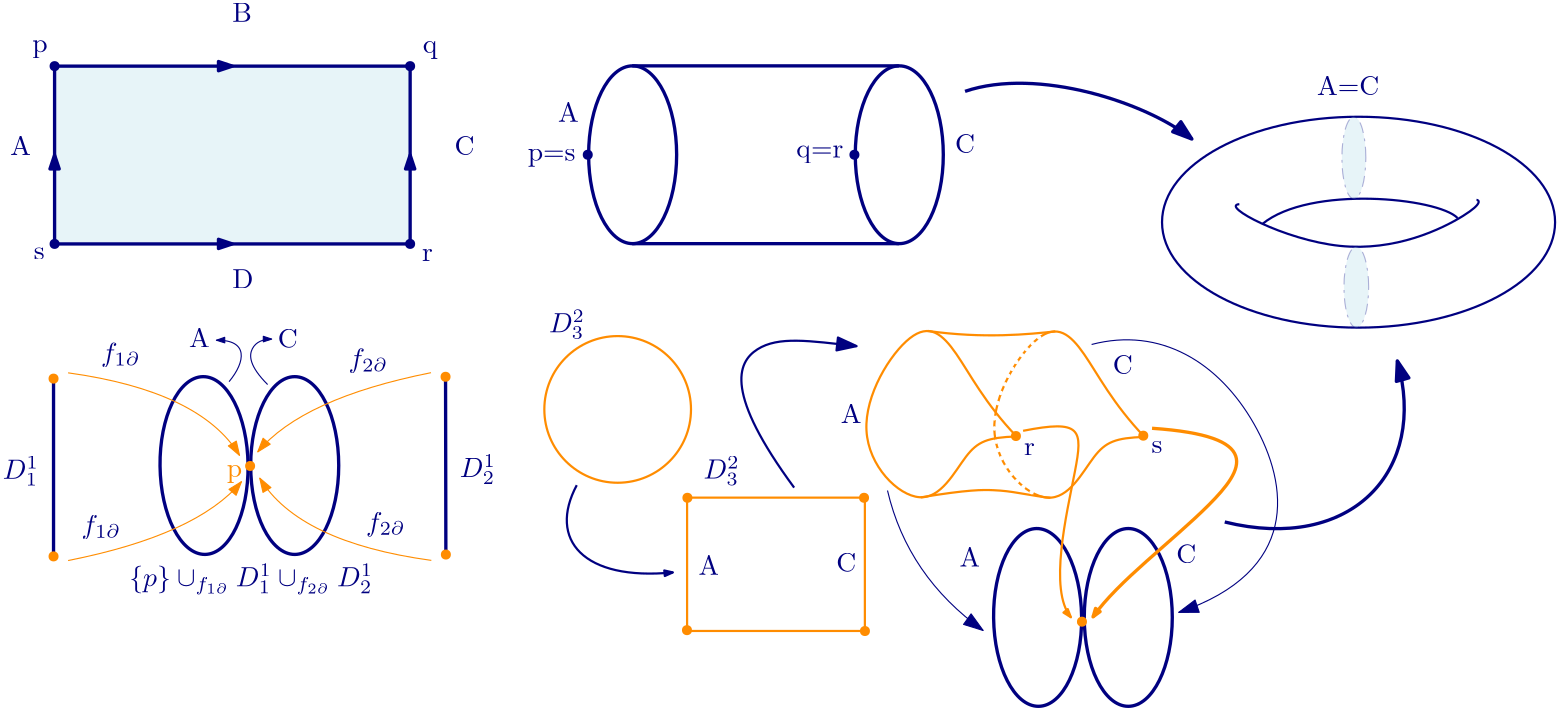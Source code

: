 <?xml version="1.0"?>
<!DOCTYPE ipe SYSTEM "ipe.dtd">
<ipe version="70206" creator="Ipe 7.2.7">
<info created="D:20180207223444" modified="D:20180228112830"/>
<ipestyle name="basic">
<symbol name="arrow/arc(spx)">
<path stroke="sym-stroke" fill="sym-stroke" pen="sym-pen">
0 0 m
-1 0.333 l
-1 -0.333 l
h
</path>
</symbol>
<symbol name="arrow/farc(spx)">
<path stroke="sym-stroke" fill="white" pen="sym-pen">
0 0 m
-1 0.333 l
-1 -0.333 l
h
</path>
</symbol>
<symbol name="arrow/ptarc(spx)">
<path stroke="sym-stroke" fill="sym-stroke" pen="sym-pen">
0 0 m
-1 0.333 l
-0.8 0 l
-1 -0.333 l
h
</path>
</symbol>
<symbol name="arrow/fptarc(spx)">
<path stroke="sym-stroke" fill="white" pen="sym-pen">
0 0 m
-1 0.333 l
-0.8 0 l
-1 -0.333 l
h
</path>
</symbol>
<symbol name="mark/circle(sx)" transformations="translations">
<path fill="sym-stroke">
0.6 0 0 0.6 0 0 e
0.4 0 0 0.4 0 0 e
</path>
</symbol>
<symbol name="mark/disk(sx)" transformations="translations">
<path fill="sym-stroke">
0.6 0 0 0.6 0 0 e
</path>
</symbol>
<symbol name="mark/fdisk(sfx)" transformations="translations">
<group>
<path fill="sym-fill">
0.5 0 0 0.5 0 0 e
</path>
<path fill="sym-stroke" fillrule="eofill">
0.6 0 0 0.6 0 0 e
0.4 0 0 0.4 0 0 e
</path>
</group>
</symbol>
<symbol name="mark/box(sx)" transformations="translations">
<path fill="sym-stroke" fillrule="eofill">
-0.6 -0.6 m
0.6 -0.6 l
0.6 0.6 l
-0.6 0.6 l
h
-0.4 -0.4 m
0.4 -0.4 l
0.4 0.4 l
-0.4 0.4 l
h
</path>
</symbol>
<symbol name="mark/square(sx)" transformations="translations">
<path fill="sym-stroke">
-0.6 -0.6 m
0.6 -0.6 l
0.6 0.6 l
-0.6 0.6 l
h
</path>
</symbol>
<symbol name="mark/fsquare(sfx)" transformations="translations">
<group>
<path fill="sym-fill">
-0.5 -0.5 m
0.5 -0.5 l
0.5 0.5 l
-0.5 0.5 l
h
</path>
<path fill="sym-stroke" fillrule="eofill">
-0.6 -0.6 m
0.6 -0.6 l
0.6 0.6 l
-0.6 0.6 l
h
-0.4 -0.4 m
0.4 -0.4 l
0.4 0.4 l
-0.4 0.4 l
h
</path>
</group>
</symbol>
<symbol name="mark/cross(sx)" transformations="translations">
<group>
<path fill="sym-stroke">
-0.43 -0.57 m
0.57 0.43 l
0.43 0.57 l
-0.57 -0.43 l
h
</path>
<path fill="sym-stroke">
-0.43 0.57 m
0.57 -0.43 l
0.43 -0.57 l
-0.57 0.43 l
h
</path>
</group>
</symbol>
<symbol name="arrow/fnormal(spx)">
<path stroke="sym-stroke" fill="white" pen="sym-pen">
0 0 m
-1 0.333 l
-1 -0.333 l
h
</path>
</symbol>
<symbol name="arrow/pointed(spx)">
<path stroke="sym-stroke" fill="sym-stroke" pen="sym-pen">
0 0 m
-1 0.333 l
-0.8 0 l
-1 -0.333 l
h
</path>
</symbol>
<symbol name="arrow/fpointed(spx)">
<path stroke="sym-stroke" fill="white" pen="sym-pen">
0 0 m
-1 0.333 l
-0.8 0 l
-1 -0.333 l
h
</path>
</symbol>
<symbol name="arrow/linear(spx)">
<path stroke="sym-stroke" pen="sym-pen">
-1 0.333 m
0 0 l
-1 -0.333 l
</path>
</symbol>
<symbol name="arrow/fdouble(spx)">
<path stroke="sym-stroke" fill="white" pen="sym-pen">
0 0 m
-1 0.333 l
-1 -0.333 l
h
-1 0 m
-2 0.333 l
-2 -0.333 l
h
</path>
</symbol>
<symbol name="arrow/double(spx)">
<path stroke="sym-stroke" fill="sym-stroke" pen="sym-pen">
0 0 m
-1 0.333 l
-1 -0.333 l
h
-1 0 m
-2 0.333 l
-2 -0.333 l
h
</path>
</symbol>
<pen name="heavier" value="0.8"/>
<pen name="fat" value="1.2"/>
<pen name="ultrafat" value="2"/>
<symbolsize name="large" value="5"/>
<symbolsize name="small" value="2"/>
<symbolsize name="tiny" value="1.1"/>
<arrowsize name="large" value="10"/>
<arrowsize name="small" value="5"/>
<arrowsize name="tiny" value="3"/>
<color name="red" value="1 0 0"/>
<color name="green" value="0 1 0"/>
<color name="blue" value="0 0 1"/>
<color name="yellow" value="1 1 0"/>
<color name="orange" value="1 0.647 0"/>
<color name="gold" value="1 0.843 0"/>
<color name="purple" value="0.627 0.125 0.941"/>
<color name="gray" value="0.745"/>
<color name="brown" value="0.647 0.165 0.165"/>
<color name="navy" value="0 0 0.502"/>
<color name="pink" value="1 0.753 0.796"/>
<color name="seagreen" value="0.18 0.545 0.341"/>
<color name="turquoise" value="0.251 0.878 0.816"/>
<color name="violet" value="0.933 0.51 0.933"/>
<color name="darkblue" value="0 0 0.545"/>
<color name="darkcyan" value="0 0.545 0.545"/>
<color name="darkgray" value="0.663"/>
<color name="darkgreen" value="0 0.392 0"/>
<color name="darkmagenta" value="0.545 0 0.545"/>
<color name="darkorange" value="1 0.549 0"/>
<color name="darkred" value="0.545 0 0"/>
<color name="lightblue" value="0.678 0.847 0.902"/>
<color name="lightcyan" value="0.878 1 1"/>
<color name="lightgray" value="0.827"/>
<color name="lightgreen" value="0.565 0.933 0.565"/>
<color name="lightyellow" value="1 1 0.878"/>
<dashstyle name="dashed" value="[4] 0"/>
<dashstyle name="dotted" value="[1 3] 0"/>
<dashstyle name="dash dotted" value="[4 2 1 2] 0"/>
<dashstyle name="dash dot dotted" value="[4 2 1 2 1 2] 0"/>
<textsize name="large" value="\large"/>
<textsize name="Large" value="\Large"/>
<textsize name="LARGE" value="\LARGE"/>
<textsize name="huge" value="\huge"/>
<textsize name="Huge" value="\Huge"/>
<textsize name="small" value="\small"/>
<textsize name="footnote" value="\footnotesize"/>
<textsize name="tiny" value="\tiny"/>
<textstyle name="center" begin="\begin{center}" end="\end{center}"/>
<textstyle name="itemize" begin="\begin{itemize}" end="\end{itemize}"/>
<textstyle name="item" begin="\begin{itemize}\item{}" end="\end{itemize}"/>
<gridsize name="4 pts" value="4"/>
<gridsize name="8 pts (~3 mm)" value="8"/>
<gridsize name="16 pts (~6 mm)" value="16"/>
<gridsize name="32 pts (~12 mm)" value="32"/>
<gridsize name="10 pts (~3.5 mm)" value="10"/>
<gridsize name="20 pts (~7 mm)" value="20"/>
<gridsize name="14 pts (~5 mm)" value="14"/>
<gridsize name="28 pts (~10 mm)" value="28"/>
<gridsize name="56 pts (~20 mm)" value="56"/>
<anglesize name="90 deg" value="90"/>
<anglesize name="60 deg" value="60"/>
<anglesize name="45 deg" value="45"/>
<anglesize name="30 deg" value="30"/>
<anglesize name="22.5 deg" value="22.5"/>
<opacity name="10%" value="0.1"/>
<opacity name="30%" value="0.3"/>
<opacity name="50%" value="0.5"/>
<opacity name="75%" value="0.75"/>
<tiling name="falling" angle="-60" step="4" width="1"/>
<tiling name="rising" angle="30" step="4" width="1"/>
</ipestyle>
<page>
<layer name="alpha"/>
<view layers="alpha" active="alpha"/>
<text layer="alpha" matrix="1 0 0 1 -271.402 486.905" transformations="translations" pos="295.4 334" stroke="navy" type="label" width="5.535" height="4.297" depth="1.93" valign="baseline">p</text>
<path matrix="1 0 0 1 -223.94 495.903" stroke="navy" fill="lightblue" opacity="30%">
256 320 m
256 256 l
384 256 l
384 320 l
h
</path>
<path matrix="1 0 0 1 -223.94 495.903" stroke="navy" pen="fat" arrow="normal/small">
256 256 m
256 288 l
</path>
<path matrix="1 0 0 1 -223.94 495.903" stroke="navy" pen="fat" arrow="normal/small">
384 256 m
384 288 l
</path>
<path matrix="1 0 0 1 -223.94 495.903" stroke="navy" pen="fat" arrow="normal/small">
256 320 m
320 320 l
</path>
<path matrix="1 0 0 1 -223.94 495.903" stroke="navy" pen="fat" arrow="normal/small">
256 256 m
320 256 l
</path>
<path matrix="1 0 0 1 -223.94 495.903" stroke="navy" fill="lightblue" pen="fat">
256 320 m
256 288 l
</path>
<path matrix="1 0 0 1 -223.94 495.903" stroke="navy" fill="lightblue" pen="fat">
320 320 m
384 320 l
</path>
<path matrix="1 0 0 1 -223.94 495.903" stroke="navy" fill="lightblue" pen="fat">
384 320 m
384 288 l
</path>
<path matrix="1 0 0 1 -223.94 495.903" stroke="navy" fill="lightblue" pen="fat">
384 256 m
320 256 l
</path>
<text matrix="1 0 0 1 -130.812 486.636" transformations="translations" pos="295.4 334" stroke="navy" type="label" width="5.258" height="4.297" depth="1.93" valign="baseline">q</text>
<text matrix="1 0 0 1 -131.081 411.763" transformations="translations" pos="295.4 334" stroke="navy" type="label" width="3.902" height="4.289" depth="0" valign="baseline">r</text>
<text matrix="1 0 0 1 -270.863 412.301" transformations="translations" pos="295.4 334" stroke="navy" type="label" width="3.93" height="4.289" depth="0" valign="baseline">s</text>
<use matrix="1 0 0 1 -223.94 495.903" name="mark/disk(sx)" pos="256 320" size="normal" stroke="navy"/>
<use matrix="1 0 0 1 -223.94 495.903" name="mark/disk(sx)" pos="384 320" size="normal" stroke="navy"/>
<use matrix="1 0 0 1 -223.94 495.903" name="mark/disk(sx)" pos="384 256" size="normal" stroke="navy"/>
<use matrix="1 0 0 1 -223.94 495.903" name="mark/disk(sx)" pos="256 256" size="normal" stroke="navy"/>
<text matrix="1 0 0 1 -223.94 495.903" transformations="translations" pos="240 288" stroke="navy" type="label" width="7.472" height="6.808" depth="0" valign="baseline">A</text>
<text matrix="1 0 0 1 -143.94 543.903" transformations="translations" pos="240 288" stroke="navy" type="label" width="7.057" height="6.808" depth="0" valign="baseline">B</text>
<text matrix="1 0 0 1 -223.94 495.903" transformations="translations" pos="400 288" stroke="navy" type="label" width="10.516" height="6.808" depth="0" valign="baseline">C
</text>
<text matrix="1 0 0 1 -207.94 495.903" transformations="translations" pos="304 240" stroke="navy" type="label" width="7.61" height="6.808" depth="0" valign="baseline">D</text>
<path matrix="0.495145 0 0 1 129.243 0" stroke="navy" pen="fat">
32 0 0 32 224 784 e
</path>
<path matrix="0.495145 0 0 1 225.243 0" stroke="navy" pen="fat">
32 0 0 32 224 784 e
</path>
<use name="mark/disk(sx)" pos="224 784" size="normal" stroke="navy"/>
<text matrix="1 0 0 1 26.3942 77.8361" transformations="translations" pos="176 704" stroke="navy" type="label" width="17.213" height="4.297" depth="1.93" valign="baseline">p=s</text>
<use name="mark/disk(sx)" pos="320 784" size="normal" stroke="navy"/>
<text matrix="1 0 0 1 43.0927 63.023" transformations="translations" pos="256 720" stroke="navy" type="label" width="16.909" height="4.297" depth="1.93" valign="baseline">q=r</text>
<path stroke="navy" fill="lightblue" pen="fat">
240 752 m
336 752 l
336 752 l
</path>
<path stroke="navy" fill="lightblue" pen="fat">
240 816 m
336 816 l
</path>
<text matrix="1 0 0 1 5.32544 -20.1183" transformations="translations" pos="208 816" stroke="navy" type="label" width="7.472" height="6.808" depth="0" valign="baseline">A</text>
<text matrix="1 0 0 1 36.1657 96.5917" transformations="translations" pos="320 688" stroke="navy" type="label" width="7.195" height="6.808" depth="0" valign="baseline">C</text>
<path matrix="1 0 0 1 -64.3168 31.4065" stroke="navy" pen="fat">
96 608 m
96 672 l
96 672 l
</path>
<use matrix="1 0 0 1 -64.3168 31.4065" name="mark/disk(sx)" pos="96 672" size="normal" stroke="darkorange"/>
<use matrix="1 0 0 1 -64.3168 31.4065" name="mark/disk(sx)" pos="96 608" size="normal" stroke="darkorange"/>
<text matrix="1 0 0 1 62.0323 43.9446" transformations="translations" pos="32 624" stroke="darkorange" type="label" width="5.535" height="4.297" depth="1.93" valign="baseline">p</text>
<text matrix="1 0 0 1 -18.5908 43.401" transformations="translations" pos="32 624" stroke="navy" type="label" width="12.994" height="8.112" depth="2.47" valign="baseline" style="math">D^{1}_{1}</text>
<path matrix="-0.495111 -0.00578576 0.011685 -0.999932 187.609 1457.36" stroke="navy" pen="fat">
32 0 0 32 224 784 e
</path>
<path stroke="darkorange" arrow="normal/small">
36.9203 705.494 m
84.6332 698.881
98.6383 675.772 c
</path>
<path stroke="darkorange" arrow="normal/small">
36.9203 637.919 m
83.2327 647.062
99.3386 666.319 c
</path>
<text matrix="1 0 0 1 -50.2085 16.9461" transformations="translations" pos="98.998 692.644" stroke="navy" type="label" width="14.03" height="6.926" depth="1.93" valign="baseline" style="math">f_{1\partial}</text>
<text matrix="1 0 0 1 145.961 43.9625" transformations="translations" pos="32 624" stroke="navy" type="label" width="12.994" height="8.112" depth="2.47" valign="baseline" style="math">D^{1}_{2}</text>
<path matrix="0.495145 0 0 1 7.59269 -111.886" stroke="navy" pen="fat">
32 0 0 32 224 784 e
</path>
<use matrix="1 0 0 1 -107.094 31.5602" name="mark/disk(sx)" pos="209.544 640.399" size="normal" stroke="darkorange"/>
<text matrix="1 0 0 1 38.8995 14.8452" transformations="translations" pos="98.998 692.644" stroke="navy" type="label" width="14.03" height="6.926" depth="1.93" valign="baseline" style="math">f_{2\partial}</text>
<text matrix="1 0 0 1 -47.7014 23.086" transformations="translations" pos="106.631 605.532" stroke="navy" type="label" width="87.799" height="8.11" depth="2.85" valign="baseline" style="math">\{p\}\cup_{f_{1\partial}} D^{1}_{1} \cup_{f_{2\partial}} D^{1}_{2}</text>
<path matrix="0.960308 0 0 0.515217 356.452 490.413" stroke="navy" pen="heavier">
73.6737 0 0 73.6737 151.034 522.709 e
</path>
<path matrix="1 0 0 1 347.533 272.728" stroke="navy" pen="heavier">
111.034 493.479 m
104.025 492.972
150.353 468.158
200.92 492.812
197.188 495.017
196.419 495.017 c
</path>
<path matrix="1 0 0 1 347.533 272.728" stroke="navy" pen="heavier">
119.335 486.351 m
136.419 500.402
182.573 495.786
189.605 488.488 c
</path>
<path matrix="0.221616 0 0 0.758997 472.546 363.864" stroke="navy" fill="lightblue" dash="dash dotted" opacity="30%">
19.4624 0 0 19.4624 122.98 552.078 e
</path>
<path matrix="0.228741 0 0 0.747757 472.546 323.497" stroke="navy" fill="lightblue" dash="dash dotted" opacity="30%">
19.4624 0 0 19.4624 122.98 552.078 e
</path>
<text matrix="1 0 0 1 9.5858 45.4438" transformations="translations" pos="476.981 760.084" stroke="navy" type="label" width="22.416" height="6.808" depth="0" valign="baseline">A=C</text>
<path matrix="-0.999998 -0.0017779 0.0017779 -0.999998 267.727 1312.24" stroke="navy" pen="fat">
96 608 m
96 672 l
96 672 l
</path>
<use matrix="-0.999998 -0.0017779 0.0017779 -0.999998 267.727 1312.24" name="mark/disk(sx)" pos="96 672" size="normal" stroke="darkorange"/>
<use matrix="-0.999998 -0.0017779 0.0017779 -0.999998 267.727 1312.24" name="mark/disk(sx)" pos="96 608" size="normal" stroke="darkorange"/>
<path matrix="-0.999998 -0.0017779 0.0017779 -0.999998 203.354 1343.53" stroke="darkorange" arrow="normal/small">
36.9203 705.494 m
84.6332 698.881
98.6383 675.772 c
</path>
<path matrix="-0.999998 -0.0017779 0.0017779 -0.999998 203.354 1343.53" stroke="darkorange" arrow="normal/small">
36.9203 637.919 m
83.2327 647.062
99.3386 666.319 c
</path>
<text matrix="1 0 0 1 -57.211 -45.0265" transformations="translations" pos="98.998 692.644" stroke="navy" type="label" width="14.03" height="6.926" depth="1.93" valign="baseline" style="math">f_{1\partial}</text>
<text matrix="1 0 0 1 45.202 -43.9764" transformations="translations" pos="98.998 692.644" stroke="navy" type="label" width="14.03" height="6.926" depth="1.93" valign="baseline" style="math">f_{2\partial}</text>
<path matrix="-0.495111 -0.00578576 0.011685 -0.999932 487.693 1402.68" stroke="navy" pen="fat">
32 0 0 32 224 784 e
</path>
<path matrix="0.495145 0 0 1 307.676 -166.562" stroke="navy" pen="fat">
32 0 0 32 224 784 e
</path>
<use matrix="1 0 0 1 191.99 -24.7493" name="mark/disk(sx)" pos="209.544 640.399" size="small" stroke="darkorange"/>
<path matrix="1 0 0 1 58.2249 108.225" stroke="darkorange" pen="heavier">
26.3996 0 0 26.3996 176.545 584.095 e
</path>
<path matrix="1 0 0 1 19.7633 84.5562" stroke="darkorange" pen="heavier">
240 576 m
240 528 l
304 528 l
304 576 l
h
</path>
<path stroke="darkorange" pen="heavier">
378.365 682.584 m
366.876 694.623
356.373 715.63
342.234 727.354
314.365 682.584
346.365 650.584
360.765 679.384
367.954 682.234
378.365 682.584 c
</path>
<path matrix="1 0 0 1 40.4221 138.425" stroke="darkorange" pen="heavier">
384 544 m
372.511 556.039
362.008 577.046
347.869 588.77
320 544
352 512
366.4 540.8
373.589 543.65
384 544 c
</path>
<path matrix="1 0 0 1 -5.63496 138.584" stroke="darkorange" pen="heavier">
351.961 582.005 m
372.27 579.105
388.693 580.823
397.953 581.82 c
</path>
<path matrix="1 0 0 1 -5.63496 138.584" stroke="darkorange" pen="heavier">
349.492 522.064 m
366.532 524.884
377.344 524.773
383.571 523.903
394.553 521.958
396.198 521.941 c
</path>
<path matrix="1 0 0 1 -5.63496 138.584" stroke="white" pen="1.6" cap="1" join="1">
392.146 579.638 m
392.146 579.638 l
</path>
<path matrix="1 0 0 1 -5.63496 138.584" stroke="white" pen="1.6" cap="1" join="1">
389.828 577.492 m
389.828 577.492 l
</path>
<path matrix="1 0 0 1 -5.63496 138.584" stroke="white" pen="1.6" cap="1" join="1">
387.725 575.388 m
387.725 575.388 l
</path>
<path matrix="1 0 0 1 -5.63496 138.584" stroke="white" pen="1.6" cap="1" join="1">
385.965 573.242 m
385.965 573.242 l
</path>
<path matrix="1 0 0 1 -5.63496 138.584" stroke="white" pen="1.6" cap="1" join="1">
383.991 570.796 m
383.991 570.796 l
</path>
<path matrix="1 0 0 1 -5.63496 138.584" stroke="white" pen="1.6" cap="1" join="1">
382.489 568.349 m
382.489 568.349 l
</path>
<path matrix="1 0 0 1 -5.63496 138.584" stroke="white" pen="1.6" cap="1" join="1">
381.072 565.817 m
381.072 565.817 l
</path>
<path matrix="1 0 0 1 -5.63496 138.584" stroke="white" pen="1.6" cap="1" join="1">
379.827 562.769 m
379.827 562.769 l
</path>
<path matrix="1 0 0 1 -5.63496 138.584" stroke="white" pen="1.6" cap="1" join="1">
378.325 559.679 m
378.325 559.679 l
</path>
<path matrix="1 0 0 1 -5.63496 138.584" stroke="white" pen="1.6" cap="1" join="1">
377.212 556.029 m
377.212 556.029 l
</path>
<path matrix="1 0 0 1 -5.63496 138.584" stroke="white" pen="1.6" cap="1" join="1">
375.967 550.535 m
375.967 550.535 l
</path>
<path matrix="1 0 0 1 -5.63496 138.584" stroke="white" pen="1.6" cap="1" join="1">
376.182 550.706 m
376.182 550.706 l
</path>
<path matrix="1 0 0 1 -5.63496 138.584" stroke="white" pen="1.6" cap="1" join="1">
376.01 546.886 m
376.01 546.886 l
</path>
<path matrix="1 0 0 1 -5.63496 138.584" stroke="white" pen="1.6" cap="1" join="1">
376.611 542.122 m
376.611 542.122 l
</path>
<path matrix="1 0 0 1 -5.63496 138.584" stroke="white" pen="1.6" cap="1" join="1">
377.384 539.075 m
377.384 539.075 l
</path>
<path matrix="1 0 0 1 -5.63496 138.584" stroke="white" pen="1.6" cap="1" join="1">
378.543 536.156 m
378.543 536.156 l
</path>
<path matrix="1 0 0 1 -5.63496 138.584" stroke="white" pen="1.6" cap="1" join="1">
380.26 533.151 m
380.26 533.151 l
</path>
<path matrix="1 0 0 1 -5.63496 138.584" stroke="white" pen="1.6" cap="1" join="1">
382.062 530.49 m
382.062 530.533 l
</path>
<path matrix="1 0 0 1 -5.63496 138.584" stroke="white" pen="1.6" cap="1" join="1">
384.166 527.915 m
384.166 527.915 l
</path>
<path matrix="1 0 0 1 -5.63496 138.584" stroke="white" pen="1.6" cap="1" join="1">
386.44 525.855 m
386.44 525.855 l
</path>
<path matrix="1 0 0 1 -5.63496 138.584" stroke="white" pen="1.6" cap="1" join="1">
389.445 523.966 m
389.445 523.966 l
</path>
<text matrix="1 0 0 1 -4.3507 -2.48611" transformations="translations" pos="84.829 717.193" stroke="navy" type="label" width="7.472" height="6.808" depth="0" valign="baseline">A</text>
<text matrix="1 0 0 1 -0.828705 -5.59376" transformations="translations" pos="113.231 720.152" stroke="navy" type="label" width="7.195" height="6.808" depth="0" valign="baseline">C</text>
<path stroke="navy" arrow="normal/tiny">
94.8724 702.313 m
100.881 709.564
101.916 717.436
90.3145 717.229 c
</path>
<path stroke="navy" arrow="normal/tiny">
108.753 701.277 m
102.124 707.906
101.916 715.572
107.096 717.644
110.203 717.644 c
</path>
<text matrix="1 0 0 1 116.568 -93.0769" transformations="translations" pos="241.226 728.84" stroke="navy" type="label" width="7.472" height="6.808" depth="0" valign="baseline">A</text>
<text matrix="1 0 0 1 96.4497 -89.5266" transformations="translations" pos="339.451 726.473" stroke="navy" type="label" width="7.195" height="6.808" depth="0" valign="baseline">C</text>
<use matrix="1 0 0 1 -1.53846 48.4615" name="mark/disk(sx)" pos="261.416 612.045" size="normal" stroke="darkorange"/>
<use matrix="1 0 0 1 -1.53846 48.4615" name="mark/disk(sx)" pos="325.003 612.045" size="normal" stroke="darkorange"/>
<use matrix="1 0 0 1 -1.53846 48.4615" name="mark/disk(sx)" pos="325.322 564.076" size="normal" stroke="darkorange"/>
<use matrix="1 0 0 1 -1.53846 48.4615" name="mark/disk(sx)" pos="261.257 564.394" size="normal" stroke="darkorange"/>
<use matrix="1 0 0 1 -1.53846 48.4615" name="mark/disk(sx)" pos="379.682 634.277" size="normal" stroke="darkorange"/>
<use matrix="1 0 0 1 -1.53846 48.4615" name="mark/disk(sx)" pos="425.531 634.405" size="normal" stroke="darkorange"/>
<use matrix="1 0 0 1 115.385 -93.0769" name="mark/disk(sx)" pos="286.531 708.982" size="normal" stroke="darkorange"/>
<text matrix="1 0 0 1 -3.45086 42.8837" transformations="translations" pos="384.535 632.981" stroke="navy" type="label" width="3.902" height="4.289" depth="0" valign="baseline">r</text>
<text matrix="1 0 0 1 -4.72579 43.5212" transformations="translations" pos="431.707 633.14" stroke="navy" type="label" width="3.93" height="4.289" depth="0" valign="baseline">s</text>
<text matrix="1 0 0 1 -1.53846 48.4615" transformations="translations" pos="316.579 638.973" stroke="navy" type="label" width="7.472" height="6.808" depth="0" valign="baseline">A</text>
<text matrix="1 0 0 1 -8.63905 43.7278" transformations="translations" pos="421.662 661.338" stroke="navy" type="label" width="7.195" height="6.808" depth="0" valign="baseline">C</text>
<text matrix="1 0 0 1 -55.9854 5.91716" transformations="translations" pos="266.014 714.207" stroke="navy" type="label" width="12.994" height="8.112" depth="2.47" valign="baseline" style="math">D^{2}_{3}</text>
<text matrix="1 0 0 1 -0.304267 -46.7982" transformations="translations" pos="266.014 714.207" stroke="navy" type="label" width="12.994" height="8.112" depth="2.47" valign="baseline" style="math">D^{2}_{3}</text>
<path stroke="navy" pen="heavier" arrow="normal/tiny">
220.042 665.049 m
209.574 645.477
222.318 630.456
254.635 633.642 c
</path>
<path stroke="darkorange" pen="heavier" arrow="normal/tiny">
380.716 684.621 m
401.654 688.717
403.019 681.89
389.809 627.371
397.937 617.49 c
</path>
<path stroke="darkorange" pen="fat" arrow="normal/tiny">
427.143 685.531 m
467.198 682.8
453.998 659.132
414.854 630.456
405.905 617.65 c
</path>
<path stroke="navy" pen="fat" arrow="normal/normal">
359.825 806.824 m
385.86 815.7
425.505 802.682
441.482 789.665 c
</path>
<path stroke="navy" pen="fat" arrow="normal/normal">
453.316 651.795 m
498.878 640.552
526.689 670.138
515.446 709.783 c
</path>
<path stroke="navy" arrow="normal/normal">
331.909 663.121 m
339.115 632.268
366.334 612.742 c
</path>
<path stroke="navy" arrow="normal/normal">
405.387 715.7 m
430.239 722.209
472.251 696.173
480.535 634.043
436.748 619.25 c
</path>
<path stroke="navy" pen="heavier" arrow="normal/normal">
298.297 664.172 m
273.434 697.949
281.718 720.434
303.549 717.041
320.772 715.108 c
</path>
<text matrix="1 0 0 1 -52.7111 -6.21195" transformations="translations" pos="316.579 638.973" stroke="navy" type="label" width="7.472" height="6.808" depth="0" valign="baseline">A</text>
<text matrix="1 0 0 1 -3.15454 -5.13463" transformations="translations" pos="316.579 638.973" stroke="navy" type="label" width="7.195" height="6.808" depth="0" valign="baseline">C</text>
</page>
</ipe>
